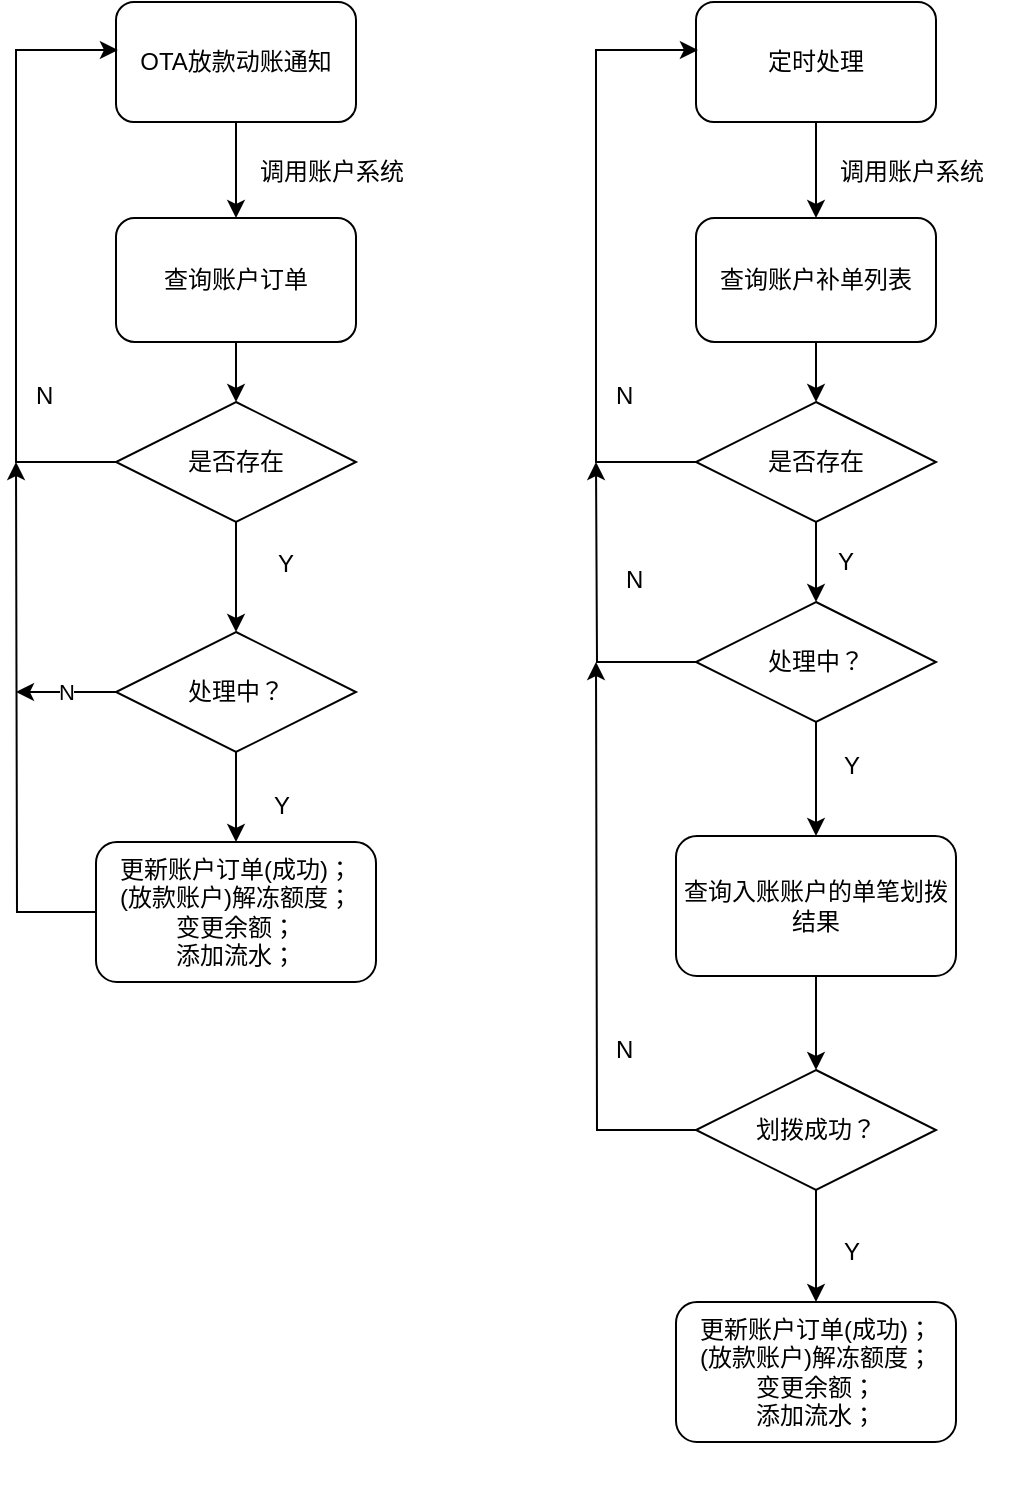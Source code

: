 <mxfile version="10.6.3" type="github"><diagram id="APwMZzUITRaXSrtG-oby" name="第 1 页"><mxGraphModel dx="1158" dy="567" grid="1" gridSize="10" guides="1" tooltips="1" connect="1" arrows="1" fold="1" page="1" pageScale="1" pageWidth="827" pageHeight="1169" math="0" shadow="0"><root><mxCell id="0"/><mxCell id="1" parent="0"/><mxCell id="Ys7Q5jTiMTO25wwlgLQc-5" style="edgeStyle=orthogonalEdgeStyle;rounded=0;orthogonalLoop=1;jettySize=auto;html=1;exitX=0.5;exitY=1;exitDx=0;exitDy=0;entryX=0.5;entryY=0;entryDx=0;entryDy=0;" edge="1" parent="1" source="Ys7Q5jTiMTO25wwlgLQc-1" target="Ys7Q5jTiMTO25wwlgLQc-4"><mxGeometry relative="1" as="geometry"/></mxCell><mxCell id="Ys7Q5jTiMTO25wwlgLQc-1" value="OTA放款动账通知" style="rounded=1;whiteSpace=wrap;html=1;" vertex="1" parent="1"><mxGeometry x="90" y="50" width="120" height="60" as="geometry"/></mxCell><mxCell id="Ys7Q5jTiMTO25wwlgLQc-3" value="调用账户系统" style="text;html=1;resizable=0;points=[];autosize=1;align=left;verticalAlign=top;spacingTop=-4;" vertex="1" parent="1"><mxGeometry x="160" y="125" width="90" height="20" as="geometry"/></mxCell><mxCell id="Ys7Q5jTiMTO25wwlgLQc-9" style="edgeStyle=orthogonalEdgeStyle;rounded=0;orthogonalLoop=1;jettySize=auto;html=1;exitX=0.5;exitY=1;exitDx=0;exitDy=0;" edge="1" parent="1" source="Ys7Q5jTiMTO25wwlgLQc-4" target="Ys7Q5jTiMTO25wwlgLQc-8"><mxGeometry relative="1" as="geometry"/></mxCell><mxCell id="Ys7Q5jTiMTO25wwlgLQc-4" value="查询账户订单" style="rounded=1;whiteSpace=wrap;html=1;" vertex="1" parent="1"><mxGeometry x="90" y="158" width="120" height="62" as="geometry"/></mxCell><mxCell id="Ys7Q5jTiMTO25wwlgLQc-15" style="edgeStyle=orthogonalEdgeStyle;rounded=0;orthogonalLoop=1;jettySize=auto;html=1;exitX=0;exitY=0.5;exitDx=0;exitDy=0;entryX=0.008;entryY=0.4;entryDx=0;entryDy=0;entryPerimeter=0;" edge="1" parent="1" source="Ys7Q5jTiMTO25wwlgLQc-8" target="Ys7Q5jTiMTO25wwlgLQc-1"><mxGeometry relative="1" as="geometry"><Array as="points"><mxPoint x="40" y="280"/><mxPoint x="40" y="74"/></Array></mxGeometry></mxCell><mxCell id="Ys7Q5jTiMTO25wwlgLQc-32" style="edgeStyle=orthogonalEdgeStyle;rounded=0;orthogonalLoop=1;jettySize=auto;html=1;exitX=0.5;exitY=1;exitDx=0;exitDy=0;entryX=0.5;entryY=0;entryDx=0;entryDy=0;" edge="1" parent="1" source="Ys7Q5jTiMTO25wwlgLQc-8" target="Ys7Q5jTiMTO25wwlgLQc-31"><mxGeometry relative="1" as="geometry"/></mxCell><mxCell id="Ys7Q5jTiMTO25wwlgLQc-8" value="是否存在" style="rhombus;whiteSpace=wrap;html=1;" vertex="1" parent="1"><mxGeometry x="90" y="250" width="120" height="60" as="geometry"/></mxCell><mxCell id="Ys7Q5jTiMTO25wwlgLQc-17" style="edgeStyle=orthogonalEdgeStyle;rounded=0;orthogonalLoop=1;jettySize=auto;html=1;" edge="1" parent="1" source="Ys7Q5jTiMTO25wwlgLQc-12"><mxGeometry relative="1" as="geometry"><mxPoint x="40" y="280" as="targetPoint"/></mxGeometry></mxCell><mxCell id="Ys7Q5jTiMTO25wwlgLQc-12" value="&lt;br&gt;&lt;br&gt;更新账户订单(成功)；&lt;br&gt;(放款账户)解冻额度；&lt;br&gt;变更余额；&lt;br&gt;添加流水；&lt;br&gt;&lt;br&gt;&lt;br&gt;" style="rounded=1;whiteSpace=wrap;html=1;" vertex="1" parent="1"><mxGeometry x="80" y="470" width="140" height="70" as="geometry"/></mxCell><mxCell id="Ys7Q5jTiMTO25wwlgLQc-14" value="Y" style="text;html=1;resizable=0;points=[];autosize=1;align=left;verticalAlign=top;spacingTop=-4;" vertex="1" parent="1"><mxGeometry x="169" y="321" width="20" height="20" as="geometry"/></mxCell><mxCell id="Ys7Q5jTiMTO25wwlgLQc-16" value="N" style="text;html=1;resizable=0;points=[];autosize=1;align=left;verticalAlign=top;spacingTop=-4;" vertex="1" parent="1"><mxGeometry x="48" y="237" width="20" height="20" as="geometry"/></mxCell><mxCell id="Ys7Q5jTiMTO25wwlgLQc-19" style="edgeStyle=orthogonalEdgeStyle;rounded=0;orthogonalLoop=1;jettySize=auto;html=1;exitX=0.5;exitY=1;exitDx=0;exitDy=0;entryX=0.5;entryY=0;entryDx=0;entryDy=0;" edge="1" parent="1" source="Ys7Q5jTiMTO25wwlgLQc-20" target="Ys7Q5jTiMTO25wwlgLQc-23"><mxGeometry relative="1" as="geometry"/></mxCell><mxCell id="Ys7Q5jTiMTO25wwlgLQc-20" value="定时处理" style="rounded=1;whiteSpace=wrap;html=1;" vertex="1" parent="1"><mxGeometry x="380" y="50" width="120" height="60" as="geometry"/></mxCell><mxCell id="Ys7Q5jTiMTO25wwlgLQc-21" value="调用账户系统" style="text;html=1;resizable=0;points=[];autosize=1;align=left;verticalAlign=top;spacingTop=-4;" vertex="1" parent="1"><mxGeometry x="450" y="125" width="90" height="20" as="geometry"/></mxCell><mxCell id="Ys7Q5jTiMTO25wwlgLQc-22" style="edgeStyle=orthogonalEdgeStyle;rounded=0;orthogonalLoop=1;jettySize=auto;html=1;exitX=0.5;exitY=1;exitDx=0;exitDy=0;" edge="1" parent="1" source="Ys7Q5jTiMTO25wwlgLQc-23" target="Ys7Q5jTiMTO25wwlgLQc-26"><mxGeometry relative="1" as="geometry"/></mxCell><mxCell id="Ys7Q5jTiMTO25wwlgLQc-23" value="查询账户补单列表" style="rounded=1;whiteSpace=wrap;html=1;" vertex="1" parent="1"><mxGeometry x="380" y="158" width="120" height="62" as="geometry"/></mxCell><mxCell id="Ys7Q5jTiMTO25wwlgLQc-25" style="edgeStyle=orthogonalEdgeStyle;rounded=0;orthogonalLoop=1;jettySize=auto;html=1;exitX=0;exitY=0.5;exitDx=0;exitDy=0;entryX=0.008;entryY=0.4;entryDx=0;entryDy=0;entryPerimeter=0;" edge="1" parent="1" source="Ys7Q5jTiMTO25wwlgLQc-26" target="Ys7Q5jTiMTO25wwlgLQc-20"><mxGeometry relative="1" as="geometry"><Array as="points"><mxPoint x="330" y="280"/><mxPoint x="330" y="74"/></Array></mxGeometry></mxCell><mxCell id="Ys7Q5jTiMTO25wwlgLQc-38" style="edgeStyle=orthogonalEdgeStyle;rounded=0;orthogonalLoop=1;jettySize=auto;html=1;exitX=0.5;exitY=1;exitDx=0;exitDy=0;entryX=0.5;entryY=0;entryDx=0;entryDy=0;" edge="1" parent="1" source="Ys7Q5jTiMTO25wwlgLQc-26" target="Ys7Q5jTiMTO25wwlgLQc-37"><mxGeometry relative="1" as="geometry"/></mxCell><mxCell id="Ys7Q5jTiMTO25wwlgLQc-26" value="是否存在" style="rhombus;whiteSpace=wrap;html=1;" vertex="1" parent="1"><mxGeometry x="380" y="250" width="120" height="60" as="geometry"/></mxCell><mxCell id="Ys7Q5jTiMTO25wwlgLQc-29" value="Y" style="text;html=1;resizable=0;points=[];autosize=1;align=left;verticalAlign=top;spacingTop=-4;" vertex="1" parent="1"><mxGeometry x="449" y="320" width="20" height="20" as="geometry"/></mxCell><mxCell id="Ys7Q5jTiMTO25wwlgLQc-30" value="N" style="text;html=1;resizable=0;points=[];autosize=1;align=left;verticalAlign=top;spacingTop=-4;" vertex="1" parent="1"><mxGeometry x="338" y="237" width="20" height="20" as="geometry"/></mxCell><mxCell id="Ys7Q5jTiMTO25wwlgLQc-33" value="N" style="edgeStyle=orthogonalEdgeStyle;rounded=0;orthogonalLoop=1;jettySize=auto;html=1;exitX=0;exitY=0.5;exitDx=0;exitDy=0;" edge="1" parent="1" source="Ys7Q5jTiMTO25wwlgLQc-31"><mxGeometry relative="1" as="geometry"><mxPoint x="40" y="395" as="targetPoint"/></mxGeometry></mxCell><mxCell id="Ys7Q5jTiMTO25wwlgLQc-34" style="edgeStyle=orthogonalEdgeStyle;rounded=0;orthogonalLoop=1;jettySize=auto;html=1;exitX=0.5;exitY=1;exitDx=0;exitDy=0;entryX=0.5;entryY=0;entryDx=0;entryDy=0;" edge="1" parent="1" source="Ys7Q5jTiMTO25wwlgLQc-31" target="Ys7Q5jTiMTO25wwlgLQc-12"><mxGeometry relative="1" as="geometry"/></mxCell><mxCell id="Ys7Q5jTiMTO25wwlgLQc-31" value="处理中？" style="rhombus;whiteSpace=wrap;html=1;" vertex="1" parent="1"><mxGeometry x="90" y="365" width="120" height="60" as="geometry"/></mxCell><mxCell id="Ys7Q5jTiMTO25wwlgLQc-35" value="Y" style="text;html=1;resizable=0;points=[];autosize=1;align=left;verticalAlign=top;spacingTop=-4;" vertex="1" parent="1"><mxGeometry x="167" y="442" width="20" height="20" as="geometry"/></mxCell><mxCell id="Ys7Q5jTiMTO25wwlgLQc-41" style="edgeStyle=orthogonalEdgeStyle;rounded=0;orthogonalLoop=1;jettySize=auto;html=1;exitX=0;exitY=0.5;exitDx=0;exitDy=0;" edge="1" parent="1" source="Ys7Q5jTiMTO25wwlgLQc-37"><mxGeometry relative="1" as="geometry"><mxPoint x="330" y="280" as="targetPoint"/></mxGeometry></mxCell><mxCell id="Ys7Q5jTiMTO25wwlgLQc-50" style="edgeStyle=orthogonalEdgeStyle;rounded=0;orthogonalLoop=1;jettySize=auto;html=1;exitX=0.5;exitY=1;exitDx=0;exitDy=0;entryX=0.5;entryY=0;entryDx=0;entryDy=0;" edge="1" parent="1" source="Ys7Q5jTiMTO25wwlgLQc-37" target="Ys7Q5jTiMTO25wwlgLQc-49"><mxGeometry relative="1" as="geometry"/></mxCell><mxCell id="Ys7Q5jTiMTO25wwlgLQc-37" value="处理中？" style="rhombus;whiteSpace=wrap;html=1;" vertex="1" parent="1"><mxGeometry x="380" y="350" width="120" height="60" as="geometry"/></mxCell><mxCell id="Ys7Q5jTiMTO25wwlgLQc-42" value="N&lt;br&gt;&lt;br&gt;" style="text;html=1;resizable=0;points=[];autosize=1;align=left;verticalAlign=top;spacingTop=-4;" vertex="1" parent="1"><mxGeometry x="343" y="329" width="20" height="30" as="geometry"/></mxCell><mxCell id="Ys7Q5jTiMTO25wwlgLQc-54" style="edgeStyle=orthogonalEdgeStyle;rounded=0;orthogonalLoop=1;jettySize=auto;html=1;exitX=0.5;exitY=1;exitDx=0;exitDy=0;entryX=0.5;entryY=0;entryDx=0;entryDy=0;" edge="1" parent="1" source="Ys7Q5jTiMTO25wwlgLQc-49" target="Ys7Q5jTiMTO25wwlgLQc-53"><mxGeometry relative="1" as="geometry"/></mxCell><mxCell id="Ys7Q5jTiMTO25wwlgLQc-49" value="查询入账账户的单笔划拨结果" style="rounded=1;whiteSpace=wrap;html=1;" vertex="1" parent="1"><mxGeometry x="370" y="467" width="140" height="70" as="geometry"/></mxCell><mxCell id="Ys7Q5jTiMTO25wwlgLQc-51" value="Y&lt;br&gt;&lt;br&gt;" style="text;html=1;resizable=0;points=[];autosize=1;align=left;verticalAlign=top;spacingTop=-4;" vertex="1" parent="1"><mxGeometry x="452" y="422" width="20" height="30" as="geometry"/></mxCell><mxCell id="Ys7Q5jTiMTO25wwlgLQc-56" style="edgeStyle=orthogonalEdgeStyle;rounded=0;orthogonalLoop=1;jettySize=auto;html=1;exitX=0;exitY=0.5;exitDx=0;exitDy=0;" edge="1" parent="1" source="Ys7Q5jTiMTO25wwlgLQc-53"><mxGeometry relative="1" as="geometry"><mxPoint x="330" y="380" as="targetPoint"/></mxGeometry></mxCell><mxCell id="Ys7Q5jTiMTO25wwlgLQc-61" style="edgeStyle=orthogonalEdgeStyle;rounded=0;orthogonalLoop=1;jettySize=auto;html=1;exitX=0.5;exitY=1;exitDx=0;exitDy=0;entryX=0.5;entryY=0;entryDx=0;entryDy=0;" edge="1" parent="1" source="Ys7Q5jTiMTO25wwlgLQc-53" target="Ys7Q5jTiMTO25wwlgLQc-60"><mxGeometry relative="1" as="geometry"/></mxCell><mxCell id="Ys7Q5jTiMTO25wwlgLQc-53" value="划拨成功？" style="rhombus;whiteSpace=wrap;html=1;" vertex="1" parent="1"><mxGeometry x="380" y="584" width="120" height="60" as="geometry"/></mxCell><mxCell id="Ys7Q5jTiMTO25wwlgLQc-57" value="N" style="text;html=1;resizable=0;points=[];autosize=1;align=left;verticalAlign=top;spacingTop=-4;" vertex="1" parent="1"><mxGeometry x="338" y="564" width="20" height="20" as="geometry"/></mxCell><mxCell id="Ys7Q5jTiMTO25wwlgLQc-59" value="Y" style="text;html=1;resizable=0;points=[];autosize=1;align=left;verticalAlign=top;spacingTop=-4;" vertex="1" parent="1"><mxGeometry x="452" y="665" width="20" height="20" as="geometry"/></mxCell><mxCell id="Ys7Q5jTiMTO25wwlgLQc-60" value="&lt;br&gt;&lt;br&gt;更新账户订单(成功)；&lt;br&gt;(放款账户)解冻额度；&lt;br&gt;变更余额；&lt;br&gt;添加流水；&lt;br&gt;&lt;br&gt;&lt;br&gt;" style="rounded=1;whiteSpace=wrap;html=1;" vertex="1" parent="1"><mxGeometry x="370" y="700" width="140" height="70" as="geometry"/></mxCell></root></mxGraphModel></diagram></mxfile>